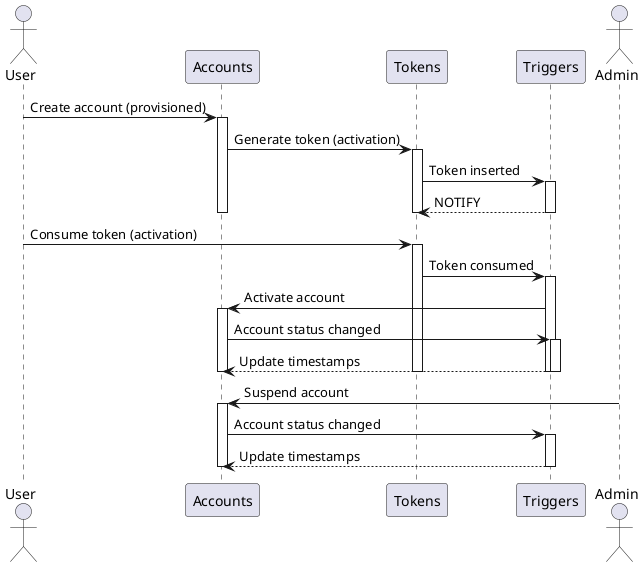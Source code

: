 @startuml
actor "User" as User
participant "Accounts" as Accounts
participant "Tokens" as Tokens
participant "Triggers" as Triggers
actor "Admin" as Admin

User -> Accounts: Create account (provisioned)
activate Accounts
Accounts -> Tokens: Generate token (activation)
activate Tokens
Tokens -> Triggers: Token inserted
activate Triggers
Triggers --> Tokens: NOTIFY
deactivate Triggers
deactivate Tokens
deactivate Accounts

User -> Tokens: Consume token (activation)
activate Tokens
Tokens -> Triggers: Token consumed
activate Triggers
Triggers -> Accounts: Activate account
activate Accounts
Accounts -> Triggers: Account status changed
activate Triggers
Triggers --> Accounts: Update timestamps
deactivate Triggers
deactivate Accounts
deactivate Triggers
deactivate Tokens

Admin -> Accounts: Suspend account
activate Accounts
Accounts -> Triggers: Account status changed
activate Triggers
Triggers --> Accounts: Update timestamps
deactivate Triggers
deactivate Accounts

@enduml
